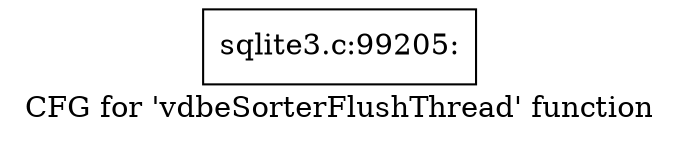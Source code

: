 digraph "CFG for 'vdbeSorterFlushThread' function" {
	label="CFG for 'vdbeSorterFlushThread' function";

	Node0x55c0f77cf2b0 [shape=record,label="{sqlite3.c:99205:}"];
}
